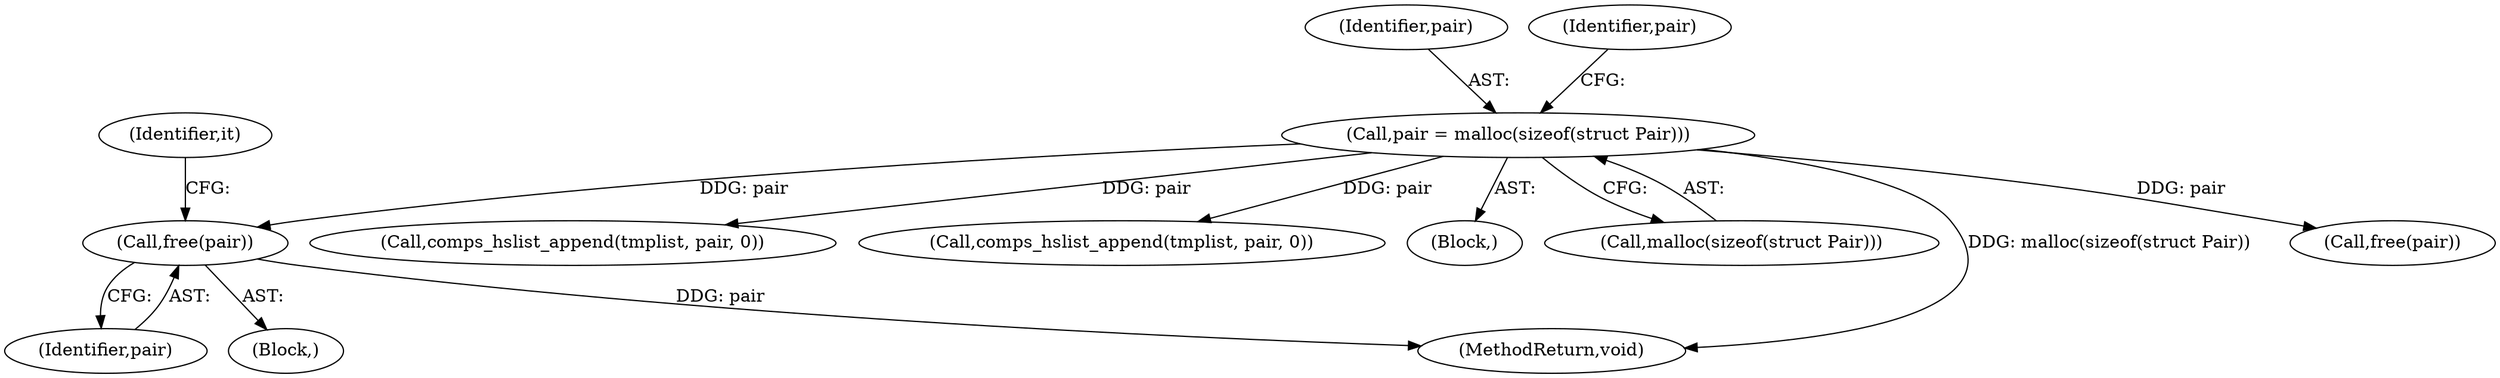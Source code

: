 digraph "0_libcomps_e3a5d056633677959ad924a51758876d415e7046_0@API" {
"1000387" [label="(Call,free(pair))"];
"1000191" [label="(Call,pair = malloc(sizeof(struct Pair)))"];
"1000192" [label="(Identifier,pair)"];
"1000198" [label="(Identifier,pair)"];
"1000191" [label="(Call,pair = malloc(sizeof(struct Pair)))"];
"1000412" [label="(Call,free(pair))"];
"1000387" [label="(Call,free(pair))"];
"1000423" [label="(MethodReturn,void)"];
"1000402" [label="(Call,comps_hslist_append(tmplist, pair, 0))"];
"1000186" [label="(Identifier,it)"];
"1000377" [label="(Call,comps_hslist_append(tmplist, pair, 0))"];
"1000388" [label="(Identifier,pair)"];
"1000190" [label="(Block,)"];
"1000193" [label="(Call,malloc(sizeof(struct Pair)))"];
"1000382" [label="(Block,)"];
"1000387" -> "1000382"  [label="AST: "];
"1000387" -> "1000388"  [label="CFG: "];
"1000388" -> "1000387"  [label="AST: "];
"1000186" -> "1000387"  [label="CFG: "];
"1000387" -> "1000423"  [label="DDG: pair"];
"1000191" -> "1000387"  [label="DDG: pair"];
"1000191" -> "1000190"  [label="AST: "];
"1000191" -> "1000193"  [label="CFG: "];
"1000192" -> "1000191"  [label="AST: "];
"1000193" -> "1000191"  [label="AST: "];
"1000198" -> "1000191"  [label="CFG: "];
"1000191" -> "1000423"  [label="DDG: malloc(sizeof(struct Pair))"];
"1000191" -> "1000377"  [label="DDG: pair"];
"1000191" -> "1000402"  [label="DDG: pair"];
"1000191" -> "1000412"  [label="DDG: pair"];
}
